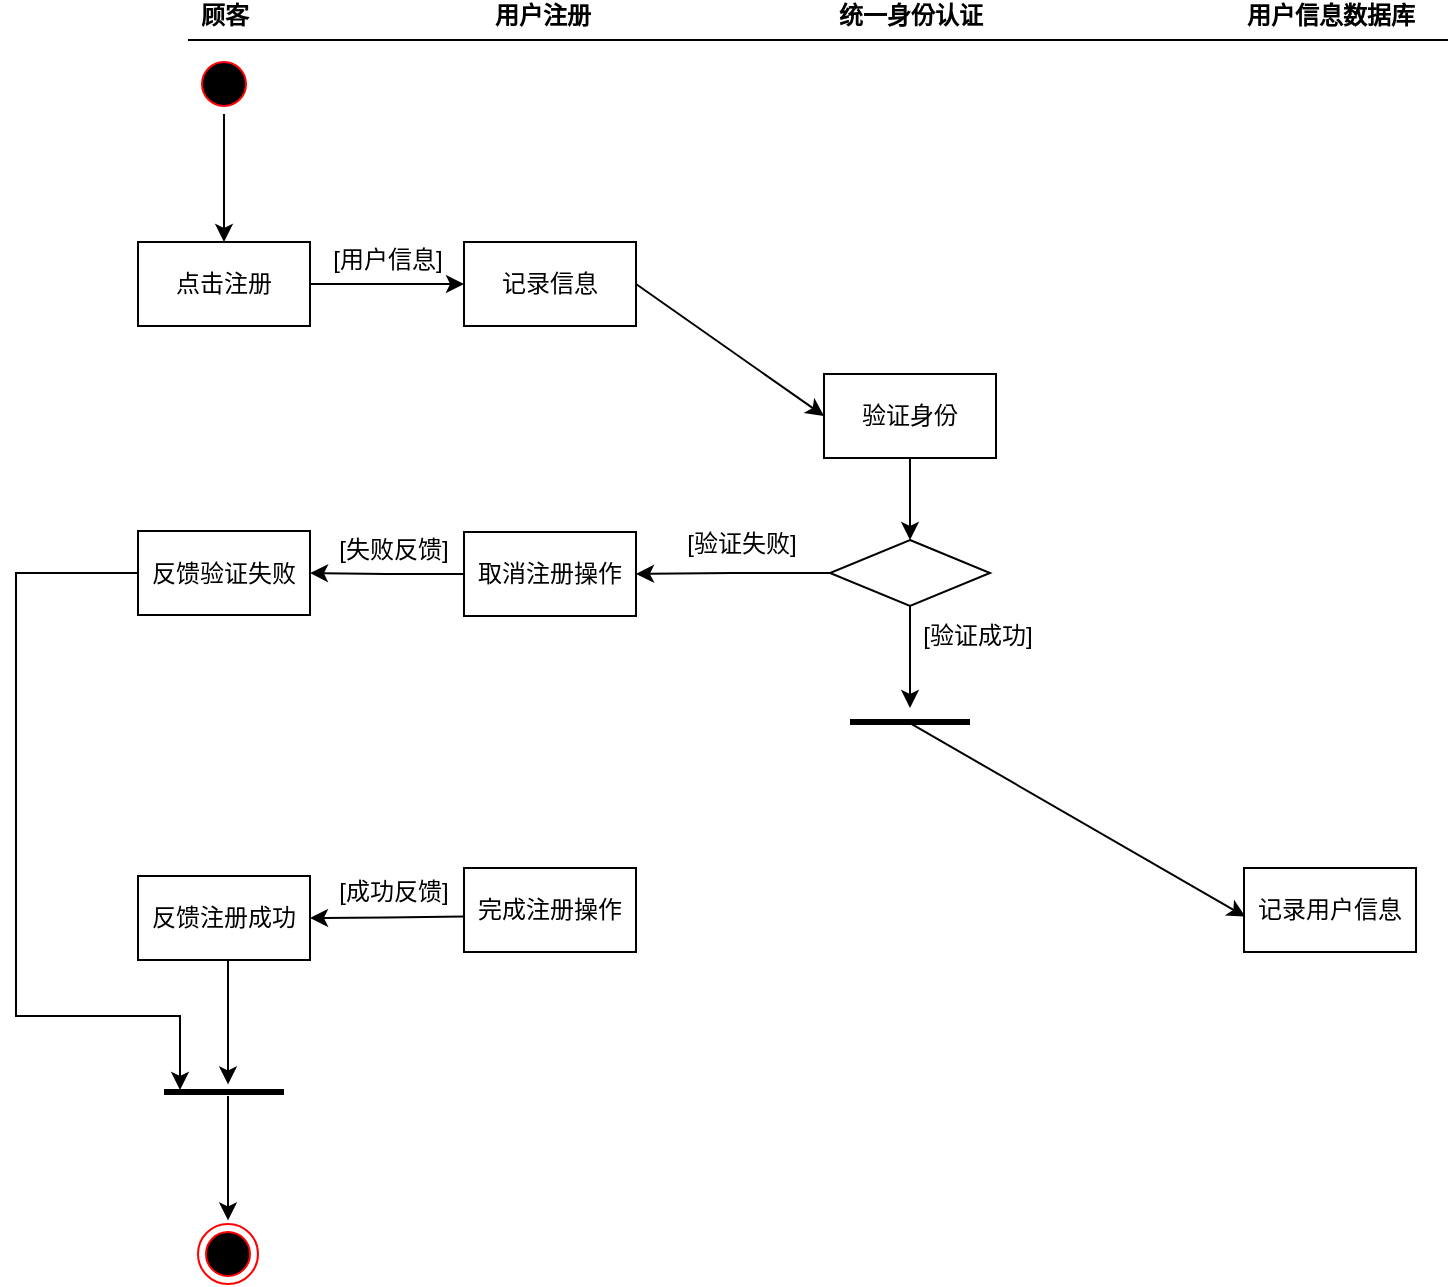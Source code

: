 <mxfile version="21.3.7" type="github">
  <diagram name="第 1 页" id="xl8yDS8nu_2GemF-_EXw">
    <mxGraphModel dx="1101" dy="591" grid="0" gridSize="10" guides="1" tooltips="1" connect="1" arrows="1" fold="1" page="1" pageScale="1" pageWidth="2336" pageHeight="1654" math="0" shadow="0">
      <root>
        <mxCell id="0" />
        <mxCell id="1" parent="0" />
        <mxCell id="WRAMGHy-zV3it7PqML5l-4" value="" style="line;strokeWidth=1;fillColor=none;align=left;verticalAlign=middle;spacingTop=-1;spacingLeft=3;spacingRight=3;rotatable=0;labelPosition=right;points=[];portConstraint=eastwest;strokeColor=inherit;" vertex="1" parent="1">
          <mxGeometry x="358" y="167" width="630" height="8" as="geometry" />
        </mxCell>
        <mxCell id="WRAMGHy-zV3it7PqML5l-5" value="顾客" style="text;align=center;fontStyle=1;verticalAlign=middle;spacingLeft=3;spacingRight=3;strokeColor=none;rotatable=0;points=[[0,0.5],[1,0.5]];portConstraint=eastwest;html=1;" vertex="1" parent="1">
          <mxGeometry x="352" y="151" width="48" height="16" as="geometry" />
        </mxCell>
        <mxCell id="WRAMGHy-zV3it7PqML5l-6" value="用户注册" style="text;align=center;fontStyle=1;verticalAlign=middle;spacingLeft=3;spacingRight=3;strokeColor=none;rotatable=0;points=[[0,0.5],[1,0.5]];portConstraint=eastwest;html=1;" vertex="1" parent="1">
          <mxGeometry x="511" y="151" width="48" height="16" as="geometry" />
        </mxCell>
        <mxCell id="WRAMGHy-zV3it7PqML5l-7" value="统一身份认证" style="text;align=center;fontStyle=1;verticalAlign=middle;spacingLeft=3;spacingRight=3;strokeColor=none;rotatable=0;points=[[0,0.5],[1,0.5]];portConstraint=eastwest;html=1;" vertex="1" parent="1">
          <mxGeometry x="695" y="151" width="48" height="16" as="geometry" />
        </mxCell>
        <mxCell id="WRAMGHy-zV3it7PqML5l-8" value="用户信息数据库" style="text;align=center;fontStyle=1;verticalAlign=middle;spacingLeft=3;spacingRight=3;strokeColor=none;rotatable=0;points=[[0,0.5],[1,0.5]];portConstraint=eastwest;html=1;" vertex="1" parent="1">
          <mxGeometry x="905" y="151" width="48" height="16" as="geometry" />
        </mxCell>
        <mxCell id="WRAMGHy-zV3it7PqML5l-49" style="edgeStyle=orthogonalEdgeStyle;rounded=0;orthogonalLoop=1;jettySize=auto;html=1;" edge="1" parent="1" source="WRAMGHy-zV3it7PqML5l-11" target="WRAMGHy-zV3it7PqML5l-13">
          <mxGeometry relative="1" as="geometry" />
        </mxCell>
        <mxCell id="WRAMGHy-zV3it7PqML5l-11" value="" style="ellipse;html=1;shape=startState;fillColor=#000000;strokeColor=#ff0000;" vertex="1" parent="1">
          <mxGeometry x="361" y="178" width="30" height="30" as="geometry" />
        </mxCell>
        <mxCell id="WRAMGHy-zV3it7PqML5l-19" style="edgeStyle=orthogonalEdgeStyle;rounded=0;orthogonalLoop=1;jettySize=auto;html=1;" edge="1" parent="1" source="WRAMGHy-zV3it7PqML5l-13" target="WRAMGHy-zV3it7PqML5l-18">
          <mxGeometry relative="1" as="geometry" />
        </mxCell>
        <mxCell id="WRAMGHy-zV3it7PqML5l-13" value="点击注册" style="html=1;whiteSpace=wrap;" vertex="1" parent="1">
          <mxGeometry x="333" y="272" width="86" height="42" as="geometry" />
        </mxCell>
        <mxCell id="WRAMGHy-zV3it7PqML5l-18" value="记录信息" style="html=1;whiteSpace=wrap;" vertex="1" parent="1">
          <mxGeometry x="496" y="272" width="86" height="42" as="geometry" />
        </mxCell>
        <mxCell id="WRAMGHy-zV3it7PqML5l-21" value="[用户信息]" style="text;html=1;strokeColor=none;fillColor=none;align=center;verticalAlign=middle;whiteSpace=wrap;rounded=0;" vertex="1" parent="1">
          <mxGeometry x="428" y="266" width="60" height="30" as="geometry" />
        </mxCell>
        <mxCell id="WRAMGHy-zV3it7PqML5l-25" style="edgeStyle=orthogonalEdgeStyle;rounded=0;orthogonalLoop=1;jettySize=auto;html=1;entryX=0.5;entryY=0;entryDx=0;entryDy=0;" edge="1" parent="1" source="WRAMGHy-zV3it7PqML5l-22" target="WRAMGHy-zV3it7PqML5l-24">
          <mxGeometry relative="1" as="geometry" />
        </mxCell>
        <mxCell id="WRAMGHy-zV3it7PqML5l-22" value="验证身份" style="html=1;whiteSpace=wrap;" vertex="1" parent="1">
          <mxGeometry x="676" y="338" width="86" height="42" as="geometry" />
        </mxCell>
        <mxCell id="WRAMGHy-zV3it7PqML5l-23" value="" style="endArrow=classic;html=1;rounded=0;exitX=1;exitY=0.5;exitDx=0;exitDy=0;entryX=0;entryY=0.5;entryDx=0;entryDy=0;" edge="1" parent="1" source="WRAMGHy-zV3it7PqML5l-18" target="WRAMGHy-zV3it7PqML5l-22">
          <mxGeometry width="50" height="50" relative="1" as="geometry">
            <mxPoint x="608" y="371" as="sourcePoint" />
            <mxPoint x="658" y="321" as="targetPoint" />
          </mxGeometry>
        </mxCell>
        <mxCell id="WRAMGHy-zV3it7PqML5l-30" style="edgeStyle=orthogonalEdgeStyle;rounded=0;orthogonalLoop=1;jettySize=auto;html=1;" edge="1" parent="1" source="WRAMGHy-zV3it7PqML5l-24">
          <mxGeometry relative="1" as="geometry">
            <mxPoint x="719" y="505" as="targetPoint" />
          </mxGeometry>
        </mxCell>
        <mxCell id="WRAMGHy-zV3it7PqML5l-35" style="edgeStyle=orthogonalEdgeStyle;rounded=0;orthogonalLoop=1;jettySize=auto;html=1;entryX=1;entryY=0.5;entryDx=0;entryDy=0;" edge="1" parent="1" source="WRAMGHy-zV3it7PqML5l-24" target="WRAMGHy-zV3it7PqML5l-34">
          <mxGeometry relative="1" as="geometry" />
        </mxCell>
        <mxCell id="WRAMGHy-zV3it7PqML5l-24" value="" style="rhombus;whiteSpace=wrap;html=1;" vertex="1" parent="1">
          <mxGeometry x="679" y="421" width="80" height="33" as="geometry" />
        </mxCell>
        <mxCell id="WRAMGHy-zV3it7PqML5l-27" value="" style="line;strokeWidth=3;rotatable=0;dashed=0;labelPosition=right;align=left;verticalAlign=middle;spacingTop=0;spacingLeft=6;points=[];portConstraint=eastwest;fontSize=13;" vertex="1" parent="1">
          <mxGeometry x="689" y="507" width="60" height="10" as="geometry" />
        </mxCell>
        <mxCell id="WRAMGHy-zV3it7PqML5l-31" value="[验证失败]" style="text;html=1;strokeColor=none;fillColor=none;align=center;verticalAlign=middle;whiteSpace=wrap;rounded=0;" vertex="1" parent="1">
          <mxGeometry x="605" y="408" width="60" height="30" as="geometry" />
        </mxCell>
        <mxCell id="WRAMGHy-zV3it7PqML5l-37" style="edgeStyle=orthogonalEdgeStyle;rounded=0;orthogonalLoop=1;jettySize=auto;html=1;" edge="1" parent="1" source="WRAMGHy-zV3it7PqML5l-34" target="WRAMGHy-zV3it7PqML5l-36">
          <mxGeometry relative="1" as="geometry" />
        </mxCell>
        <mxCell id="WRAMGHy-zV3it7PqML5l-34" value="取消注册操作" style="html=1;whiteSpace=wrap;" vertex="1" parent="1">
          <mxGeometry x="496" y="417" width="86" height="42" as="geometry" />
        </mxCell>
        <mxCell id="WRAMGHy-zV3it7PqML5l-54" style="edgeStyle=orthogonalEdgeStyle;rounded=0;orthogonalLoop=1;jettySize=auto;html=1;" edge="1" parent="1" source="WRAMGHy-zV3it7PqML5l-36">
          <mxGeometry relative="1" as="geometry">
            <mxPoint x="354" y="696" as="targetPoint" />
            <Array as="points">
              <mxPoint x="272" y="438" />
              <mxPoint x="272" y="659" />
              <mxPoint x="354" y="659" />
            </Array>
          </mxGeometry>
        </mxCell>
        <mxCell id="WRAMGHy-zV3it7PqML5l-36" value="反馈验证失败" style="html=1;whiteSpace=wrap;" vertex="1" parent="1">
          <mxGeometry x="333" y="416.5" width="86" height="42" as="geometry" />
        </mxCell>
        <mxCell id="WRAMGHy-zV3it7PqML5l-39" value="[失败反馈]" style="text;html=1;strokeColor=none;fillColor=none;align=center;verticalAlign=middle;whiteSpace=wrap;rounded=0;" vertex="1" parent="1">
          <mxGeometry x="431" y="411" width="60" height="30" as="geometry" />
        </mxCell>
        <mxCell id="WRAMGHy-zV3it7PqML5l-40" value="[验证成功]" style="text;html=1;strokeColor=none;fillColor=none;align=center;verticalAlign=middle;whiteSpace=wrap;rounded=0;" vertex="1" parent="1">
          <mxGeometry x="723" y="454" width="60" height="30" as="geometry" />
        </mxCell>
        <mxCell id="WRAMGHy-zV3it7PqML5l-41" value="记录用户信息" style="html=1;whiteSpace=wrap;" vertex="1" parent="1">
          <mxGeometry x="886" y="585" width="86" height="42" as="geometry" />
        </mxCell>
        <mxCell id="WRAMGHy-zV3it7PqML5l-42" value="" style="endArrow=classic;html=1;rounded=0;exitX=0.511;exitY=0.593;exitDx=0;exitDy=0;entryX=0.008;entryY=0.58;entryDx=0;entryDy=0;exitPerimeter=0;entryPerimeter=0;" edge="1" parent="1" source="WRAMGHy-zV3it7PqML5l-27" target="WRAMGHy-zV3it7PqML5l-41">
          <mxGeometry width="50" height="50" relative="1" as="geometry">
            <mxPoint x="828" y="447" as="sourcePoint" />
            <mxPoint x="922" y="513" as="targetPoint" />
          </mxGeometry>
        </mxCell>
        <mxCell id="WRAMGHy-zV3it7PqML5l-43" value="完成注册操作" style="html=1;whiteSpace=wrap;" vertex="1" parent="1">
          <mxGeometry x="496" y="585" width="86" height="42" as="geometry" />
        </mxCell>
        <mxCell id="WRAMGHy-zV3it7PqML5l-44" style="edgeStyle=orthogonalEdgeStyle;rounded=0;orthogonalLoop=1;jettySize=auto;html=1;" edge="1" parent="1" target="WRAMGHy-zV3it7PqML5l-45">
          <mxGeometry relative="1" as="geometry">
            <mxPoint x="496" y="609.25" as="sourcePoint" />
          </mxGeometry>
        </mxCell>
        <mxCell id="WRAMGHy-zV3it7PqML5l-45" value="反馈注册成功" style="html=1;whiteSpace=wrap;" vertex="1" parent="1">
          <mxGeometry x="333" y="589" width="86" height="42" as="geometry" />
        </mxCell>
        <mxCell id="WRAMGHy-zV3it7PqML5l-46" value="[成功反馈]" style="text;html=1;strokeColor=none;fillColor=none;align=center;verticalAlign=middle;whiteSpace=wrap;rounded=0;" vertex="1" parent="1">
          <mxGeometry x="431" y="582.25" width="60" height="30" as="geometry" />
        </mxCell>
        <mxCell id="WRAMGHy-zV3it7PqML5l-47" value="" style="ellipse;html=1;shape=endState;fillColor=#000000;strokeColor=#ff0000;" vertex="1" parent="1">
          <mxGeometry x="363" y="763" width="30" height="30" as="geometry" />
        </mxCell>
        <mxCell id="WRAMGHy-zV3it7PqML5l-51" value="" style="line;strokeWidth=3;rotatable=0;dashed=0;labelPosition=right;align=left;verticalAlign=middle;spacingTop=0;spacingLeft=6;points=[];portConstraint=eastwest;fontSize=13;" vertex="1" parent="1">
          <mxGeometry x="346" y="692" width="60" height="10" as="geometry" />
        </mxCell>
        <mxCell id="WRAMGHy-zV3it7PqML5l-58" value="" style="endArrow=classic;html=1;rounded=0;" edge="1" parent="1">
          <mxGeometry width="50" height="50" relative="1" as="geometry">
            <mxPoint x="378" y="631" as="sourcePoint" />
            <mxPoint x="378" y="693.192" as="targetPoint" />
          </mxGeometry>
        </mxCell>
        <mxCell id="WRAMGHy-zV3it7PqML5l-59" value="" style="endArrow=classic;html=1;rounded=0;" edge="1" parent="1">
          <mxGeometry width="50" height="50" relative="1" as="geometry">
            <mxPoint x="378" y="699" as="sourcePoint" />
            <mxPoint x="378" y="761.192" as="targetPoint" />
          </mxGeometry>
        </mxCell>
      </root>
    </mxGraphModel>
  </diagram>
</mxfile>
